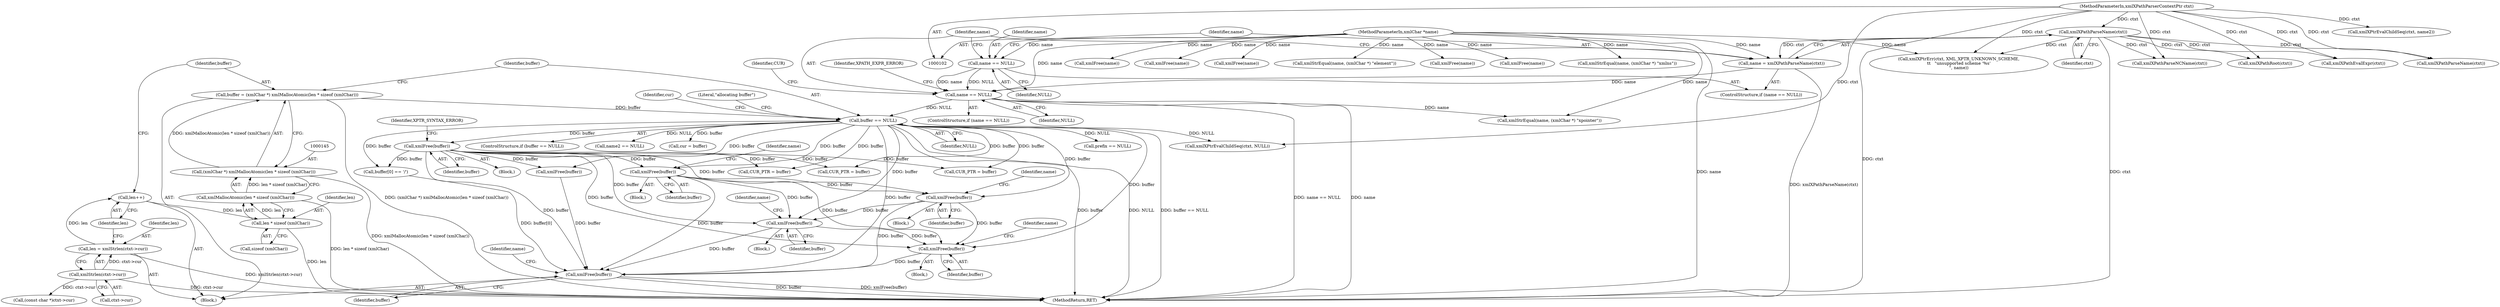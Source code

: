 digraph "0_Chrome_4c46d7a5b0af9b7d320e709291b270ab7cf07e83@pointer" {
"1000423" [label="(Call,xmlFree(buffer))"];
"1000400" [label="(Call,xmlFree(buffer))"];
"1000386" [label="(Call,xmlFree(buffer))"];
"1000257" [label="(Call,xmlFree(buffer))"];
"1000152" [label="(Call,buffer == NULL)"];
"1000142" [label="(Call,buffer = (xmlChar *) xmlMallocAtomic(len * sizeof (xmlChar)))"];
"1000144" [label="(Call,(xmlChar *) xmlMallocAtomic(len * sizeof (xmlChar)))"];
"1000146" [label="(Call,xmlMallocAtomic(len * sizeof (xmlChar)))"];
"1000147" [label="(Call,len * sizeof (xmlChar))"];
"1000140" [label="(Call,len++)"];
"1000134" [label="(Call,len = xmlStrlen(ctxt->cur))"];
"1000136" [label="(Call,xmlStrlen(ctxt->cur))"];
"1000119" [label="(Call,name == NULL)"];
"1000114" [label="(Call,name = xmlXPathParseName(ctxt))"];
"1000116" [label="(Call,xmlXPathParseName(ctxt))"];
"1000103" [label="(MethodParameterIn,xmlXPathParserContextPtr ctxt)"];
"1000104" [label="(MethodParameterIn,xmlChar *name)"];
"1000111" [label="(Call,name == NULL)"];
"1000442" [label="(Call,xmlFree(buffer))"];
"1000468" [label="(Call,xmlFree(buffer))"];
"1000272" [label="(Call,CUR_PTR = buffer)"];
"1000121" [label="(Identifier,NULL)"];
"1000382" [label="(Call,prefix == NULL)"];
"1000112" [label="(Identifier,name)"];
"1000397" [label="(Block,)"];
"1000262" [label="(Call,xmlStrEqual(name, (xmlChar *) \"xpointer\"))"];
"1000113" [label="(Identifier,NULL)"];
"1000126" [label="(Identifier,CUR)"];
"1000424" [label="(Identifier,buffer)"];
"1000374" [label="(Call,CUR_PTR = buffer)"];
"1000115" [label="(Identifier,name)"];
"1000379" [label="(Call,xmlXPathParseNCName(ctxt))"];
"1000135" [label="(Identifier,len)"];
"1000118" [label="(ControlStructure,if (name == NULL))"];
"1000442" [label="(Call,xmlFree(buffer))"];
"1000103" [label="(MethodParameterIn,xmlXPathParserContextPtr ctxt)"];
"1000141" [label="(Identifier,len)"];
"1000104" [label="(MethodParameterIn,xmlChar *name)"];
"1000353" [label="(Call,xmlXPtrEvalChildSeq(ctxt, name2))"];
"1000260" [label="(Identifier,XPTR_SYNTAX_ERROR)"];
"1000134" [label="(Call,len = xmlStrlen(ctxt->cur))"];
"1000320" [label="(Call,CUR_PTR = buffer)"];
"1000123" [label="(Identifier,XPATH_EXPR_ERROR)"];
"1000400" [label="(Call,xmlFree(buffer))"];
"1000146" [label="(Call,xmlMallocAtomic(len * sizeof (xmlChar)))"];
"1000443" [label="(Identifier,buffer)"];
"1000401" [label="(Identifier,buffer)"];
"1000111" [label="(Call,name == NULL)"];
"1000330" [label="(Call,xmlXPathRoot(ctxt))"];
"1000140" [label="(Call,len++)"];
"1000148" [label="(Identifier,len)"];
"1000468" [label="(Call,xmlFree(buffer))"];
"1000403" [label="(Identifier,name)"];
"1000349" [label="(Call,xmlFree(buffer))"];
"1000332" [label="(Call,xmlXPtrEvalChildSeq(ctxt, NULL))"];
"1000361" [label="(Call,xmlStrEqual(name, (xmlChar *) \"xmlns\"))"];
"1000114" [label="(Call,name = xmlXPathParseName(ctxt))"];
"1000257" [label="(Call,xmlFree(buffer))"];
"1000386" [label="(Call,xmlFree(buffer))"];
"1000256" [label="(Block,)"];
"1000143" [label="(Identifier,buffer)"];
"1000136" [label="(Call,xmlStrlen(ctxt->cur))"];
"1000120" [label="(Identifier,name)"];
"1000425" [label="(Call,xmlFree(name))"];
"1000157" [label="(Literal,\"allocating buffer\")"];
"1000116" [label="(Call,xmlXPathParseName(ctxt))"];
"1000470" [label="(Call,xmlFree(name))"];
"1000302" [label="(Call,xmlXPathEvalExpr(ctxt))"];
"1000402" [label="(Call,xmlFree(name))"];
"1000411" [label="(Call,(const char *)ctxt->cur)"];
"1000469" [label="(Identifier,buffer)"];
"1000463" [label="(Call,xmlXPtrErr(ctxt, XML_XPTR_UNKNOWN_SCHEME,\n\t\t   \"unsupported scheme '%s'\n\", name))"];
"1000110" [label="(ControlStructure,if (name == NULL))"];
"1000389" [label="(Identifier,name)"];
"1000154" [label="(Identifier,NULL)"];
"1000149" [label="(Call,sizeof (xmlChar))"];
"1000426" [label="(Identifier,name)"];
"1000142" [label="(Call,buffer = (xmlChar *) xmlMallocAtomic(len * sizeof (xmlChar)))"];
"1000137" [label="(Call,ctxt->cur)"];
"1000309" [label="(Call,xmlStrEqual(name, (xmlChar *) \"element\"))"];
"1000258" [label="(Identifier,buffer)"];
"1000324" [label="(Call,buffer[0] == '/')"];
"1000153" [label="(Identifier,buffer)"];
"1000151" [label="(ControlStructure,if (buffer == NULL))"];
"1000444" [label="(Call,xmlFree(name))"];
"1000342" [label="(Call,name2 == NULL)"];
"1000160" [label="(Identifier,cur)"];
"1000119" [label="(Call,name == NULL)"];
"1000472" [label="(MethodReturn,RET)"];
"1000471" [label="(Identifier,name)"];
"1000147" [label="(Call,len * sizeof (xmlChar))"];
"1000439" [label="(Block,)"];
"1000420" [label="(Block,)"];
"1000117" [label="(Identifier,ctxt)"];
"1000387" [label="(Identifier,buffer)"];
"1000144" [label="(Call,(xmlChar *) xmlMallocAtomic(len * sizeof (xmlChar)))"];
"1000105" [label="(Block,)"];
"1000385" [label="(Block,)"];
"1000159" [label="(Call,cur = buffer)"];
"1000423" [label="(Call,xmlFree(buffer))"];
"1000339" [label="(Call,xmlXPathParseName(ctxt))"];
"1000152" [label="(Call,buffer == NULL)"];
"1000388" [label="(Call,xmlFree(name))"];
"1000445" [label="(Identifier,name)"];
"1000423" -> "1000420"  [label="AST: "];
"1000423" -> "1000424"  [label="CFG: "];
"1000424" -> "1000423"  [label="AST: "];
"1000426" -> "1000423"  [label="CFG: "];
"1000400" -> "1000423"  [label="DDG: buffer"];
"1000386" -> "1000423"  [label="DDG: buffer"];
"1000257" -> "1000423"  [label="DDG: buffer"];
"1000152" -> "1000423"  [label="DDG: buffer"];
"1000423" -> "1000442"  [label="DDG: buffer"];
"1000423" -> "1000468"  [label="DDG: buffer"];
"1000400" -> "1000397"  [label="AST: "];
"1000400" -> "1000401"  [label="CFG: "];
"1000401" -> "1000400"  [label="AST: "];
"1000403" -> "1000400"  [label="CFG: "];
"1000386" -> "1000400"  [label="DDG: buffer"];
"1000257" -> "1000400"  [label="DDG: buffer"];
"1000152" -> "1000400"  [label="DDG: buffer"];
"1000400" -> "1000442"  [label="DDG: buffer"];
"1000400" -> "1000468"  [label="DDG: buffer"];
"1000386" -> "1000385"  [label="AST: "];
"1000386" -> "1000387"  [label="CFG: "];
"1000387" -> "1000386"  [label="AST: "];
"1000389" -> "1000386"  [label="CFG: "];
"1000257" -> "1000386"  [label="DDG: buffer"];
"1000152" -> "1000386"  [label="DDG: buffer"];
"1000386" -> "1000442"  [label="DDG: buffer"];
"1000386" -> "1000468"  [label="DDG: buffer"];
"1000257" -> "1000256"  [label="AST: "];
"1000257" -> "1000258"  [label="CFG: "];
"1000258" -> "1000257"  [label="AST: "];
"1000260" -> "1000257"  [label="CFG: "];
"1000152" -> "1000257"  [label="DDG: buffer"];
"1000257" -> "1000272"  [label="DDG: buffer"];
"1000257" -> "1000320"  [label="DDG: buffer"];
"1000257" -> "1000324"  [label="DDG: buffer"];
"1000257" -> "1000349"  [label="DDG: buffer"];
"1000257" -> "1000374"  [label="DDG: buffer"];
"1000257" -> "1000442"  [label="DDG: buffer"];
"1000257" -> "1000468"  [label="DDG: buffer"];
"1000152" -> "1000151"  [label="AST: "];
"1000152" -> "1000154"  [label="CFG: "];
"1000153" -> "1000152"  [label="AST: "];
"1000154" -> "1000152"  [label="AST: "];
"1000157" -> "1000152"  [label="CFG: "];
"1000160" -> "1000152"  [label="CFG: "];
"1000152" -> "1000472"  [label="DDG: buffer == NULL"];
"1000152" -> "1000472"  [label="DDG: buffer"];
"1000152" -> "1000472"  [label="DDG: NULL"];
"1000142" -> "1000152"  [label="DDG: buffer"];
"1000119" -> "1000152"  [label="DDG: NULL"];
"1000152" -> "1000159"  [label="DDG: buffer"];
"1000152" -> "1000272"  [label="DDG: buffer"];
"1000152" -> "1000320"  [label="DDG: buffer"];
"1000152" -> "1000324"  [label="DDG: buffer"];
"1000152" -> "1000332"  [label="DDG: NULL"];
"1000152" -> "1000342"  [label="DDG: NULL"];
"1000152" -> "1000349"  [label="DDG: buffer"];
"1000152" -> "1000374"  [label="DDG: buffer"];
"1000152" -> "1000382"  [label="DDG: NULL"];
"1000152" -> "1000442"  [label="DDG: buffer"];
"1000152" -> "1000468"  [label="DDG: buffer"];
"1000142" -> "1000105"  [label="AST: "];
"1000142" -> "1000144"  [label="CFG: "];
"1000143" -> "1000142"  [label="AST: "];
"1000144" -> "1000142"  [label="AST: "];
"1000153" -> "1000142"  [label="CFG: "];
"1000142" -> "1000472"  [label="DDG: (xmlChar *) xmlMallocAtomic(len * sizeof (xmlChar))"];
"1000144" -> "1000142"  [label="DDG: xmlMallocAtomic(len * sizeof (xmlChar))"];
"1000144" -> "1000146"  [label="CFG: "];
"1000145" -> "1000144"  [label="AST: "];
"1000146" -> "1000144"  [label="AST: "];
"1000144" -> "1000472"  [label="DDG: xmlMallocAtomic(len * sizeof (xmlChar))"];
"1000146" -> "1000144"  [label="DDG: len * sizeof (xmlChar)"];
"1000146" -> "1000147"  [label="CFG: "];
"1000147" -> "1000146"  [label="AST: "];
"1000146" -> "1000472"  [label="DDG: len * sizeof (xmlChar)"];
"1000147" -> "1000146"  [label="DDG: len"];
"1000147" -> "1000149"  [label="CFG: "];
"1000148" -> "1000147"  [label="AST: "];
"1000149" -> "1000147"  [label="AST: "];
"1000147" -> "1000472"  [label="DDG: len"];
"1000140" -> "1000147"  [label="DDG: len"];
"1000140" -> "1000105"  [label="AST: "];
"1000140" -> "1000141"  [label="CFG: "];
"1000141" -> "1000140"  [label="AST: "];
"1000143" -> "1000140"  [label="CFG: "];
"1000134" -> "1000140"  [label="DDG: len"];
"1000134" -> "1000105"  [label="AST: "];
"1000134" -> "1000136"  [label="CFG: "];
"1000135" -> "1000134"  [label="AST: "];
"1000136" -> "1000134"  [label="AST: "];
"1000141" -> "1000134"  [label="CFG: "];
"1000134" -> "1000472"  [label="DDG: xmlStrlen(ctxt->cur)"];
"1000136" -> "1000134"  [label="DDG: ctxt->cur"];
"1000136" -> "1000137"  [label="CFG: "];
"1000137" -> "1000136"  [label="AST: "];
"1000136" -> "1000472"  [label="DDG: ctxt->cur"];
"1000136" -> "1000411"  [label="DDG: ctxt->cur"];
"1000119" -> "1000118"  [label="AST: "];
"1000119" -> "1000121"  [label="CFG: "];
"1000120" -> "1000119"  [label="AST: "];
"1000121" -> "1000119"  [label="AST: "];
"1000123" -> "1000119"  [label="CFG: "];
"1000126" -> "1000119"  [label="CFG: "];
"1000119" -> "1000472"  [label="DDG: name"];
"1000119" -> "1000472"  [label="DDG: name == NULL"];
"1000114" -> "1000119"  [label="DDG: name"];
"1000111" -> "1000119"  [label="DDG: name"];
"1000111" -> "1000119"  [label="DDG: NULL"];
"1000104" -> "1000119"  [label="DDG: name"];
"1000119" -> "1000262"  [label="DDG: name"];
"1000114" -> "1000110"  [label="AST: "];
"1000114" -> "1000116"  [label="CFG: "];
"1000115" -> "1000114"  [label="AST: "];
"1000116" -> "1000114"  [label="AST: "];
"1000120" -> "1000114"  [label="CFG: "];
"1000114" -> "1000472"  [label="DDG: xmlXPathParseName(ctxt)"];
"1000116" -> "1000114"  [label="DDG: ctxt"];
"1000104" -> "1000114"  [label="DDG: name"];
"1000116" -> "1000117"  [label="CFG: "];
"1000117" -> "1000116"  [label="AST: "];
"1000116" -> "1000472"  [label="DDG: ctxt"];
"1000103" -> "1000116"  [label="DDG: ctxt"];
"1000116" -> "1000302"  [label="DDG: ctxt"];
"1000116" -> "1000330"  [label="DDG: ctxt"];
"1000116" -> "1000339"  [label="DDG: ctxt"];
"1000116" -> "1000379"  [label="DDG: ctxt"];
"1000116" -> "1000463"  [label="DDG: ctxt"];
"1000103" -> "1000102"  [label="AST: "];
"1000103" -> "1000472"  [label="DDG: ctxt"];
"1000103" -> "1000302"  [label="DDG: ctxt"];
"1000103" -> "1000330"  [label="DDG: ctxt"];
"1000103" -> "1000332"  [label="DDG: ctxt"];
"1000103" -> "1000339"  [label="DDG: ctxt"];
"1000103" -> "1000353"  [label="DDG: ctxt"];
"1000103" -> "1000379"  [label="DDG: ctxt"];
"1000103" -> "1000463"  [label="DDG: ctxt"];
"1000104" -> "1000102"  [label="AST: "];
"1000104" -> "1000472"  [label="DDG: name"];
"1000104" -> "1000111"  [label="DDG: name"];
"1000104" -> "1000262"  [label="DDG: name"];
"1000104" -> "1000309"  [label="DDG: name"];
"1000104" -> "1000361"  [label="DDG: name"];
"1000104" -> "1000388"  [label="DDG: name"];
"1000104" -> "1000402"  [label="DDG: name"];
"1000104" -> "1000425"  [label="DDG: name"];
"1000104" -> "1000444"  [label="DDG: name"];
"1000104" -> "1000463"  [label="DDG: name"];
"1000104" -> "1000470"  [label="DDG: name"];
"1000111" -> "1000110"  [label="AST: "];
"1000111" -> "1000113"  [label="CFG: "];
"1000112" -> "1000111"  [label="AST: "];
"1000113" -> "1000111"  [label="AST: "];
"1000115" -> "1000111"  [label="CFG: "];
"1000120" -> "1000111"  [label="CFG: "];
"1000442" -> "1000439"  [label="AST: "];
"1000442" -> "1000443"  [label="CFG: "];
"1000443" -> "1000442"  [label="AST: "];
"1000445" -> "1000442"  [label="CFG: "];
"1000442" -> "1000468"  [label="DDG: buffer"];
"1000468" -> "1000105"  [label="AST: "];
"1000468" -> "1000469"  [label="CFG: "];
"1000469" -> "1000468"  [label="AST: "];
"1000471" -> "1000468"  [label="CFG: "];
"1000468" -> "1000472"  [label="DDG: xmlFree(buffer)"];
"1000468" -> "1000472"  [label="DDG: buffer"];
"1000349" -> "1000468"  [label="DDG: buffer"];
"1000324" -> "1000468"  [label="DDG: buffer[0]"];
}
